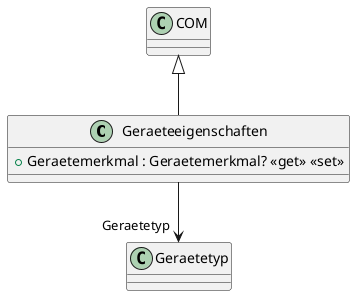 @startuml
class Geraeteeigenschaften {
    + Geraetemerkmal : Geraetemerkmal? <<get>> <<set>>
}
COM <|-- Geraeteeigenschaften
Geraeteeigenschaften --> "Geraetetyp" Geraetetyp
@enduml
